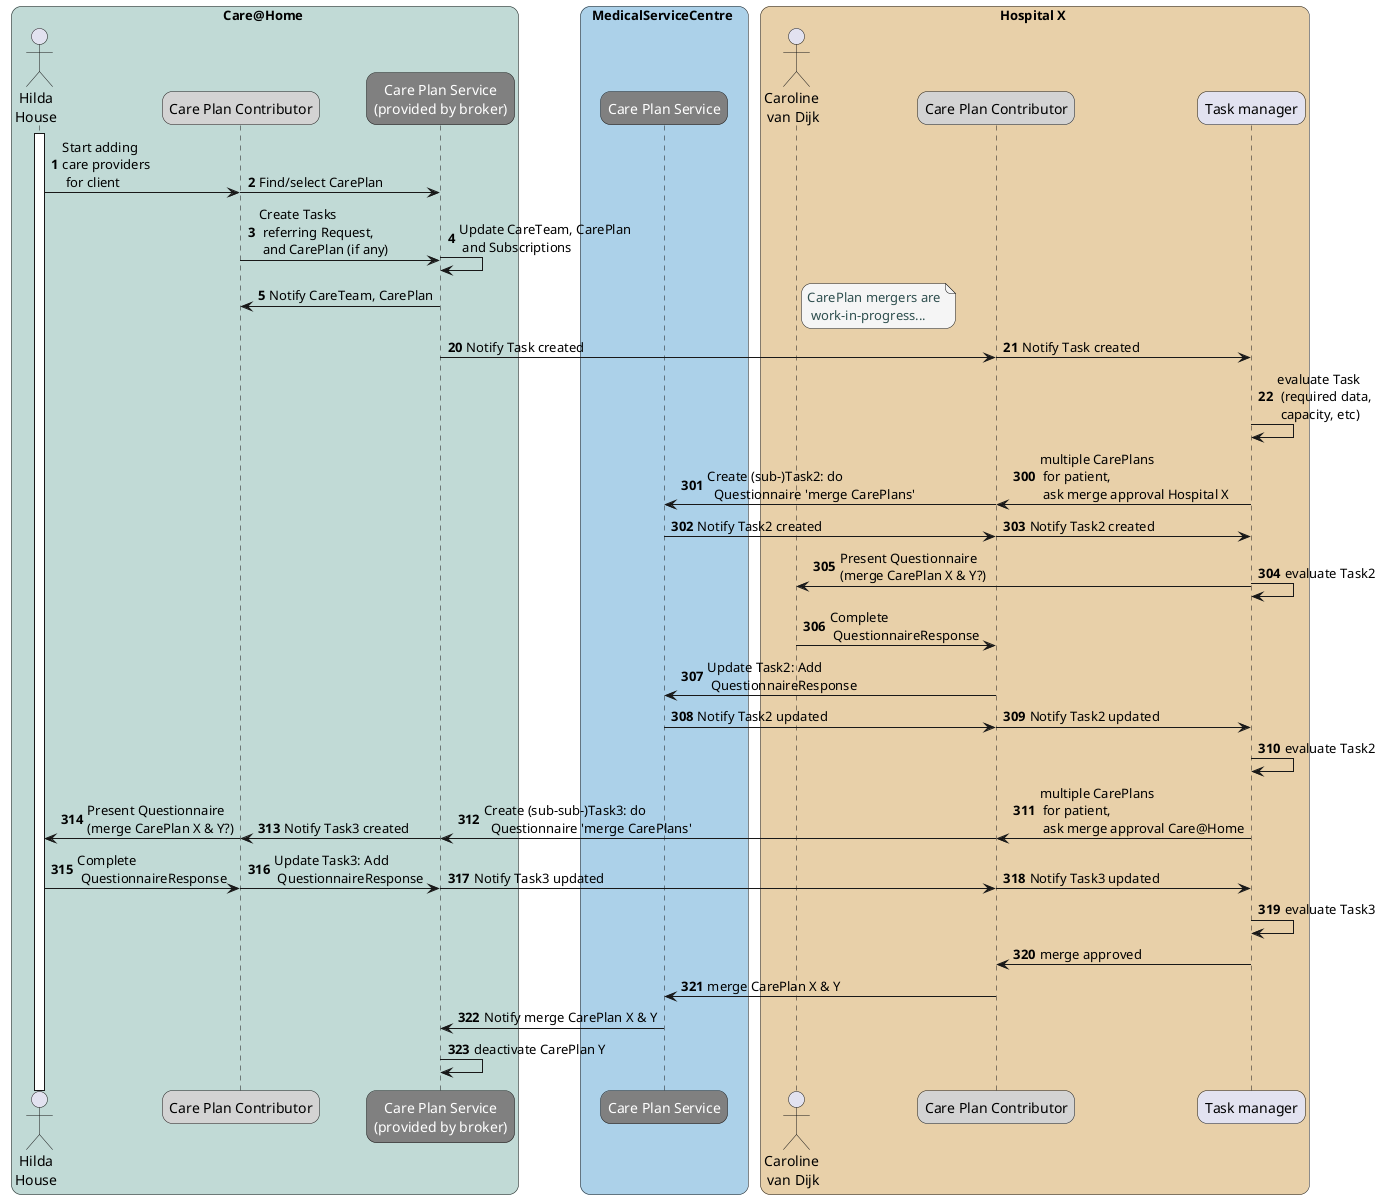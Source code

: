 @startuml usecase-view-all-data-merge

skinparam roundcorner 20
skinparam defaultFontName Arial 
!pragma teoz true
' Care@Home #c1dad6
' Dr Greene #81a594
' Hospital X #e8d0a9
' MedicalServiceCentre #acd1e9  
' brown #b7afa3
' very light blue #f5fafa
' darker blue #6d929b

box Care@Home #c1dad6 
    actor "Hilda\nHouse" as Practitioner1
    participant "Care Plan Contributor" as CPC1 #LightGray
    participant "<font color=white>Care Plan Service\n<font color=white>(provided by broker)" as CPS1 #Gray
end box

box MedicalServiceCentre #acd1e9
    participant "<font color=white>Care Plan Service" as CPS2 #Gray
end box

box Hospital X #e8d0a9 
    actor "Caroline \nvan Dijk" as Practitioner3
    participant "Care Plan Contributor" as CPC3 #LightGray
    participant "Task manager" as EHR3
end box




activate Practitioner1
autonumber
Practitioner1 -> CPC1 : Start adding\ncare providers\n for client
& CPC1 -> CPS1 : Find/select CarePlan

CPC1 -> CPS1 : Create Tasks\n referring Request,\n and CarePlan (if any)
& CPS1 -> CPS1  : Update CareTeam, CarePlan\n and Subscriptions
CPS1 -> CPC1 : Notify CareTeam, CarePlan

& note right Practitioner3 #WhiteSmoke
<color #DarkSlateGray>CarePlan mergers are
 <color #DarkSlateGray>work-in-progress...
end note

autonumber 20

CPS1 -> CPC3  : Notify Task created
& CPC3 -> EHR3  : Notify Task created
EHR3 -> EHR3 : evaluate Task\n (required data,\n capacity, etc)
autonumber 300
EHR3 -> CPC3 : multiple CarePlans\n for patient,\n ask merge approval Hospital X 
& CPC3 -> CPS2 : Create (sub-)Task2: do \n  Questionnaire 'merge CarePlans'
CPS2 -> CPC3 : Notify Task2 created
& CPC3 -> EHR3 : Notify Task2 created
EHR3 -> EHR3 : evaluate Task2
& EHR3 -> Practitioner3 : Present Questionnaire\n(merge CarePlan X & Y?)
Practitioner3 -> CPC3 : Complete\n QuestionnaireResponse
CPC3 -> CPS2 : Update Task2: Add\n QuestionnaireResponse
CPS2 -> CPC3  : Notify Task2 updated
& CPC3 -> EHR3  : Notify Task2 updated
EHR3 -> EHR3 : evaluate Task2

EHR3 -> CPC3 : multiple CarePlans\n for patient,\n ask merge approval Care@Home 
& CPC3 -> CPS1 : Create (sub-sub-)Task3: do \n  Questionnaire 'merge CarePlans'
& CPS1 -> CPC1 : Notify Task3 created
& CPC1 -> Practitioner1 : Present Questionnaire\n(merge CarePlan X & Y?)
Practitioner1 -> CPC1 : Complete\n QuestionnaireResponse
& CPC1 -> CPS1 : Update Task3: Add\n QuestionnaireResponse
& CPS1 -> CPC3  : Notify Task3 updated
& CPC3 -> EHR3  : Notify Task3 updated
EHR3 -> EHR3 : evaluate Task3
EHR3 -> CPC3 : merge approved
CPC3 -> CPS2 : merge CarePlan X & Y
CPS2 -> CPS1 : Notify merge CarePlan X & Y
CPS1 -> CPS1 : deactivate CarePlan Y


@enduml